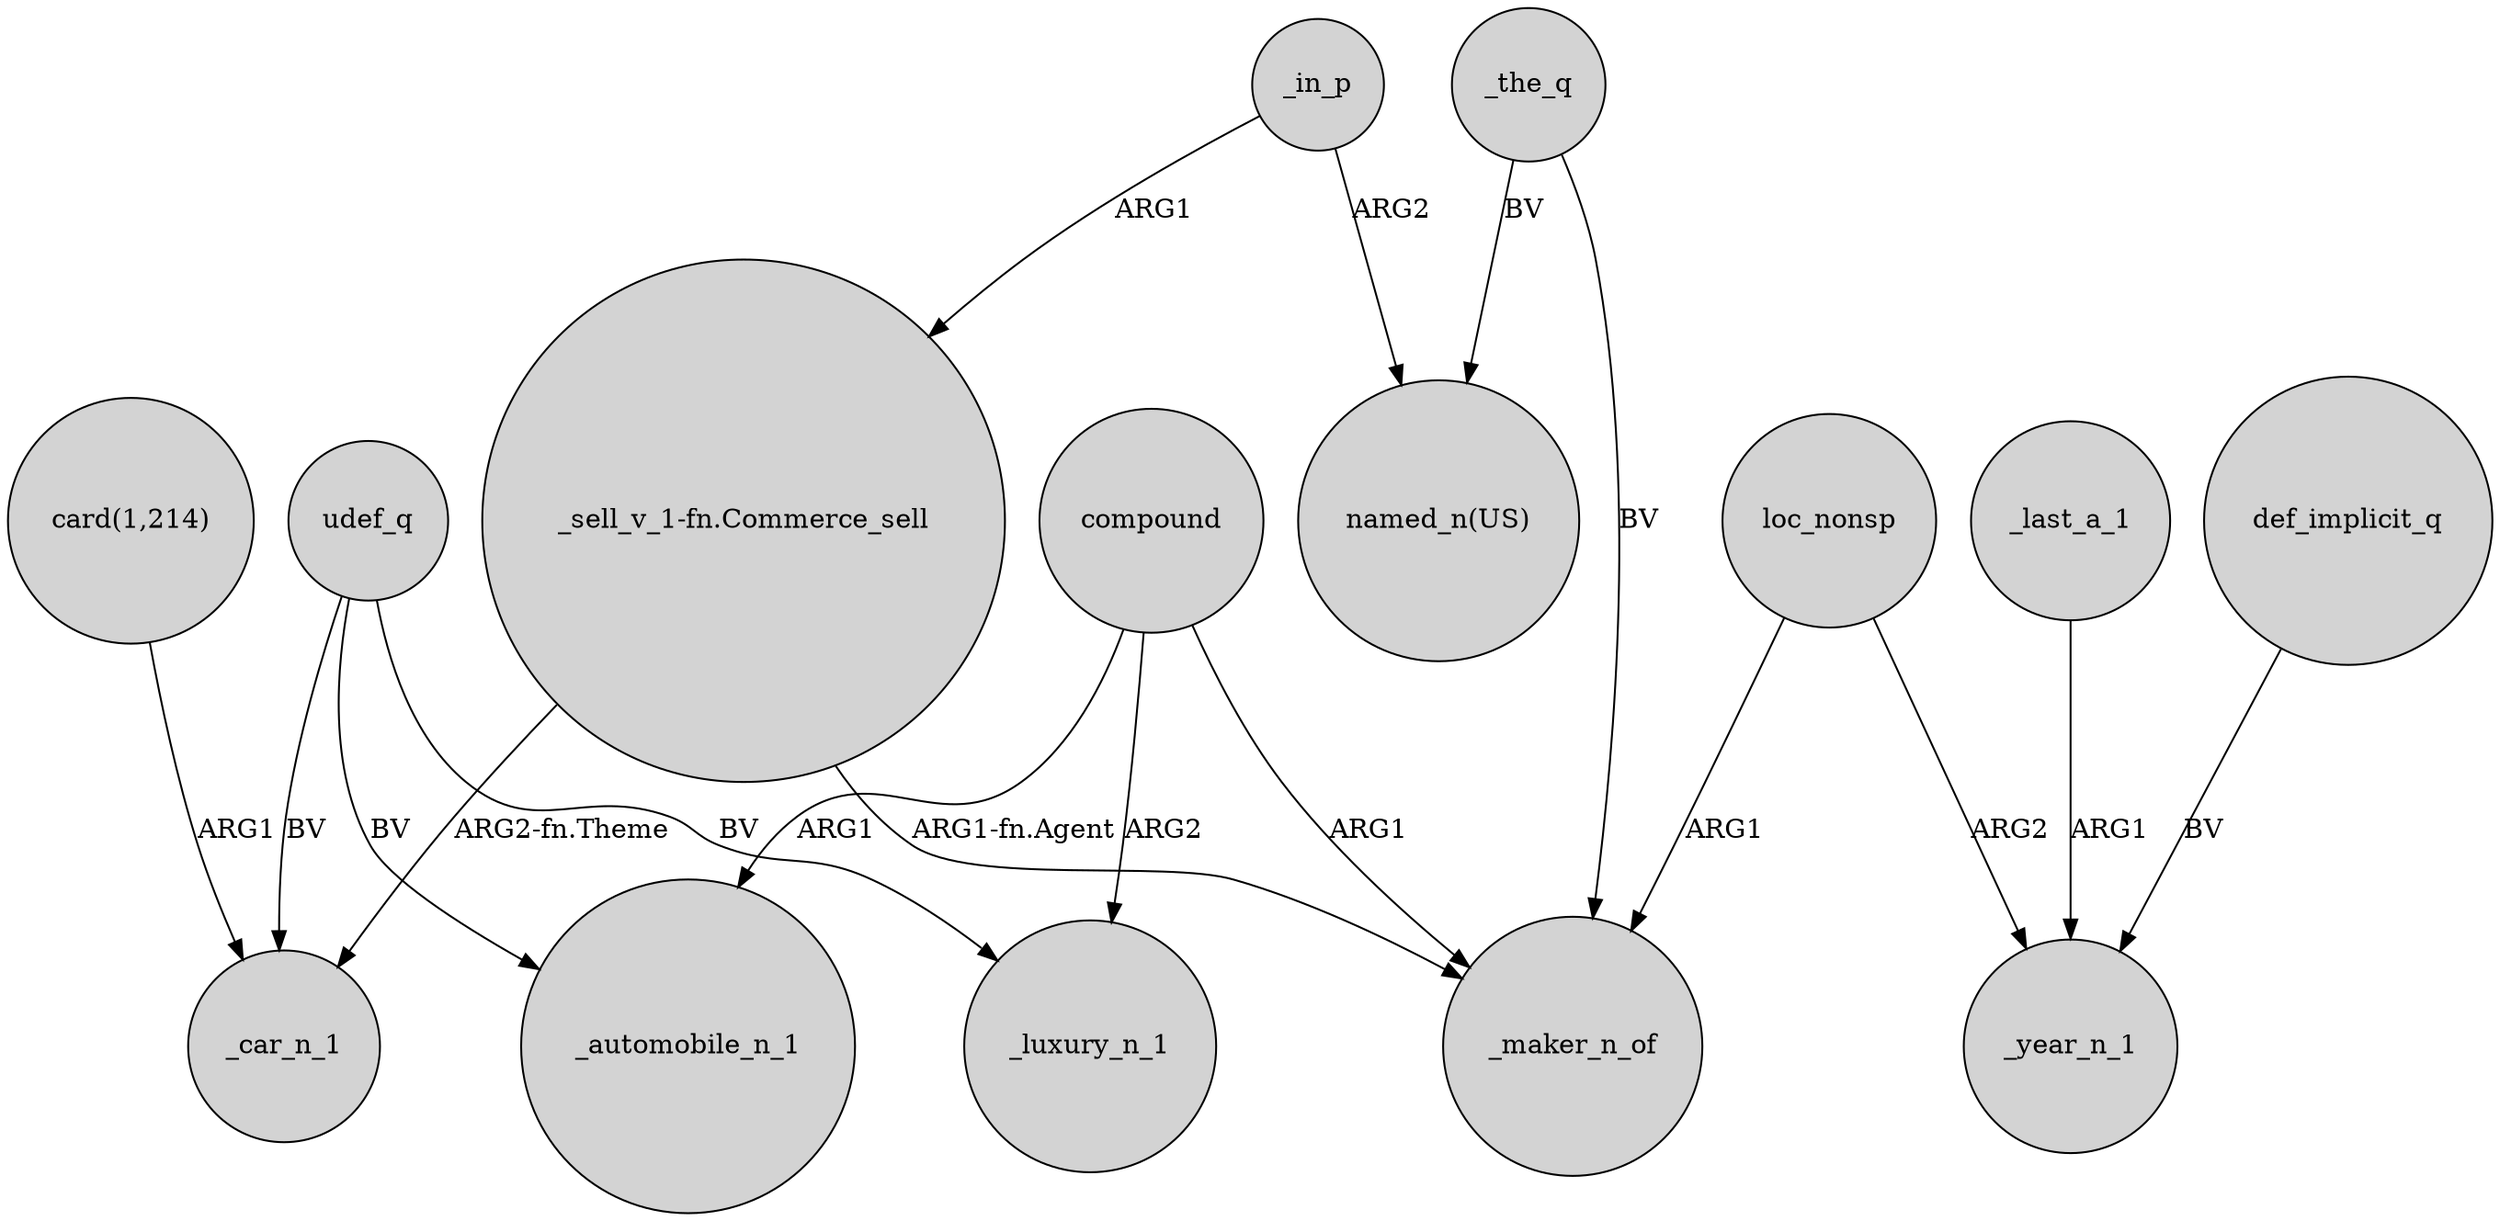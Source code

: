 digraph {
	node [shape=circle style=filled]
	udef_q -> _car_n_1 [label=BV]
	compound -> _maker_n_of [label=ARG1]
	compound -> _automobile_n_1 [label=ARG1]
	loc_nonsp -> _maker_n_of [label=ARG1]
	compound -> _luxury_n_1 [label=ARG2]
	_in_p -> "_sell_v_1-fn.Commerce_sell" [label=ARG1]
	_the_q -> _maker_n_of [label=BV]
	def_implicit_q -> _year_n_1 [label=BV]
	"card(1,214)" -> _car_n_1 [label=ARG1]
	"_sell_v_1-fn.Commerce_sell" -> _car_n_1 [label="ARG2-fn.Theme"]
	_in_p -> "named_n(US)" [label=ARG2]
	loc_nonsp -> _year_n_1 [label=ARG2]
	_the_q -> "named_n(US)" [label=BV]
	_last_a_1 -> _year_n_1 [label=ARG1]
	udef_q -> _luxury_n_1 [label=BV]
	udef_q -> _automobile_n_1 [label=BV]
	"_sell_v_1-fn.Commerce_sell" -> _maker_n_of [label="ARG1-fn.Agent"]
}
